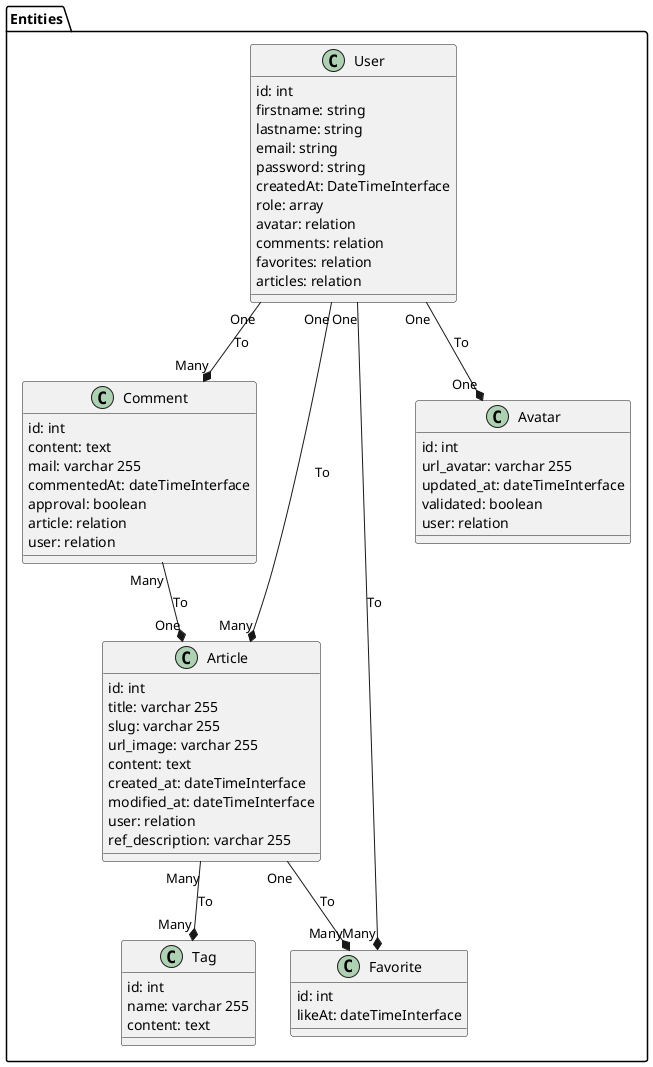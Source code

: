 @startuml
package "Entities" #FFF {
    class User {
        {field} id: int
        {field} firstname: string
        {field} lastname: string
        {field} email: string
        {field} password: string
        {field} createdAt: DateTimeInterface
        {field} role: array
        {field} avatar: relation
        {field} comments: relation
        {field} favorites: relation
        {field} articles: relation
    }

    class Comment {
        {field} id: int
        {field} content: text
        {field} mail: varchar 255
        {field} commentedAt: dateTimeInterface
        {field} approval: boolean
        {field} article: relation
        {field} user: relation
    }

    class Favorite {
        {field} id: int
        {field} likeAt: dateTimeInterface
    }

    class Article {
        {field} id: int
        {field} title: varchar 255
        {field} slug: varchar 255
        {field} url_image: varchar 255
        {field} content: text
        {field} created_at: dateTimeInterface
        {field} modified_at: dateTimeInterface
        {field} user: relation
        {field} ref_description: varchar 255
    }

    class Tag {
        {field} id: int
        {field} name: varchar 255
        {field} content: text
    }

    class Avatar {
        {field} id: int
        {field} url_avatar: varchar 255
        {field} updated_at: dateTimeInterface
        {field} validated: boolean
        {field} user: relation
    }

    User "One" --* "Many" Article : To
    User "One" --* "Many" Comment : To
    User "One" --* "Many" Favorite : To
    User "One" --* "One" Avatar : To

    Article "One" --* "Many" Favorite : To
    Article "Many" --* "Many" Tag : To

    Comment "Many" --* "One" Article : To
}
@enduml
